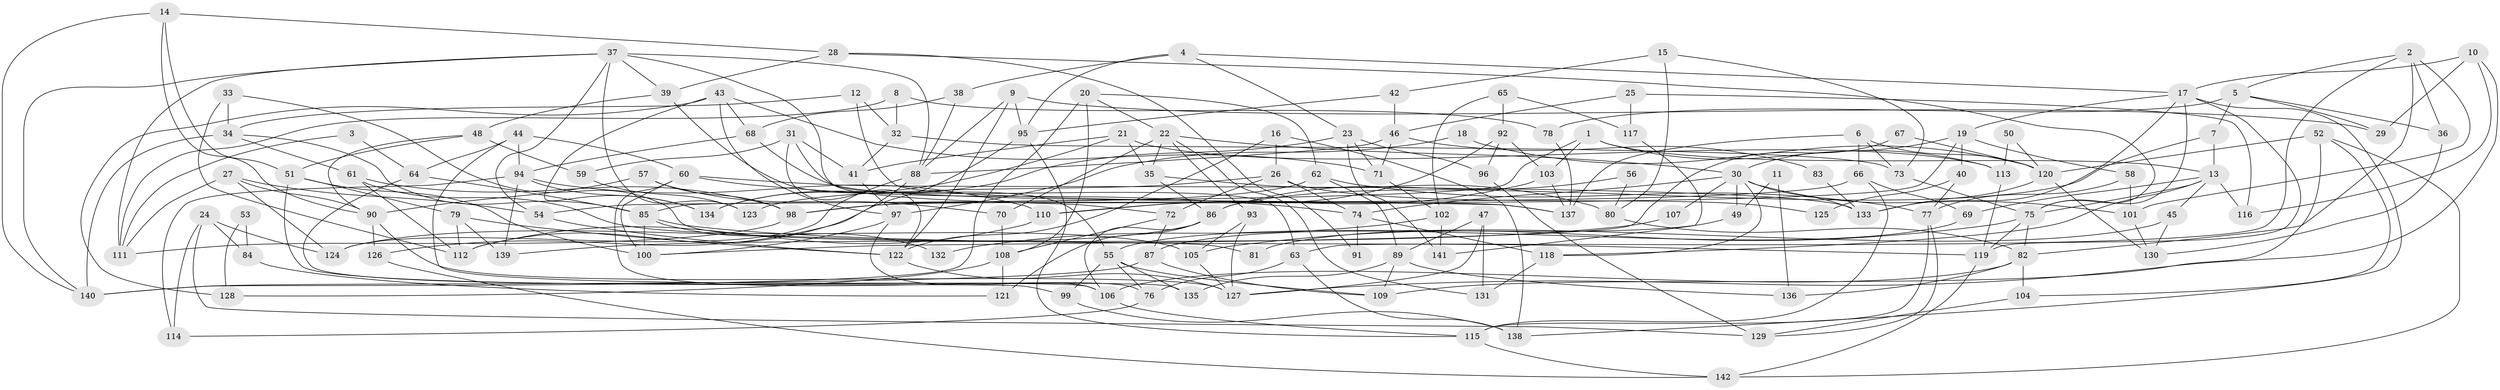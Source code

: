 // Generated by graph-tools (version 1.1) at 2025/50/03/09/25 03:50:14]
// undirected, 142 vertices, 284 edges
graph export_dot {
graph [start="1"]
  node [color=gray90,style=filled];
  1;
  2;
  3;
  4;
  5;
  6;
  7;
  8;
  9;
  10;
  11;
  12;
  13;
  14;
  15;
  16;
  17;
  18;
  19;
  20;
  21;
  22;
  23;
  24;
  25;
  26;
  27;
  28;
  29;
  30;
  31;
  32;
  33;
  34;
  35;
  36;
  37;
  38;
  39;
  40;
  41;
  42;
  43;
  44;
  45;
  46;
  47;
  48;
  49;
  50;
  51;
  52;
  53;
  54;
  55;
  56;
  57;
  58;
  59;
  60;
  61;
  62;
  63;
  64;
  65;
  66;
  67;
  68;
  69;
  70;
  71;
  72;
  73;
  74;
  75;
  76;
  77;
  78;
  79;
  80;
  81;
  82;
  83;
  84;
  85;
  86;
  87;
  88;
  89;
  90;
  91;
  92;
  93;
  94;
  95;
  96;
  97;
  98;
  99;
  100;
  101;
  102;
  103;
  104;
  105;
  106;
  107;
  108;
  109;
  110;
  111;
  112;
  113;
  114;
  115;
  116;
  117;
  118;
  119;
  120;
  121;
  122;
  123;
  124;
  125;
  126;
  127;
  128;
  129;
  130;
  131;
  132;
  133;
  134;
  135;
  136;
  137;
  138;
  139;
  140;
  141;
  142;
  1 -- 54;
  1 -- 103;
  1 -- 13;
  1 -- 113;
  2 -- 5;
  2 -- 36;
  2 -- 63;
  2 -- 82;
  2 -- 101;
  3 -- 111;
  3 -- 64;
  4 -- 17;
  4 -- 38;
  4 -- 23;
  4 -- 95;
  5 -- 78;
  5 -- 7;
  5 -- 29;
  5 -- 36;
  6 -- 66;
  6 -- 137;
  6 -- 73;
  6 -- 120;
  7 -- 13;
  7 -- 86;
  8 -- 32;
  8 -- 111;
  8 -- 78;
  9 -- 29;
  9 -- 122;
  9 -- 88;
  9 -- 95;
  10 -- 127;
  10 -- 17;
  10 -- 29;
  10 -- 116;
  11 -- 136;
  11 -- 49;
  12 -- 32;
  12 -- 34;
  12 -- 137;
  13 -- 118;
  13 -- 45;
  13 -- 69;
  13 -- 75;
  13 -- 116;
  14 -- 140;
  14 -- 51;
  14 -- 28;
  14 -- 90;
  15 -- 73;
  15 -- 80;
  15 -- 42;
  16 -- 138;
  16 -- 122;
  16 -- 26;
  17 -- 75;
  17 -- 19;
  17 -- 119;
  17 -- 133;
  17 -- 138;
  18 -- 120;
  18 -- 97;
  19 -- 85;
  19 -- 30;
  19 -- 40;
  19 -- 58;
  20 -- 62;
  20 -- 108;
  20 -- 22;
  20 -- 140;
  21 -- 113;
  21 -- 35;
  21 -- 41;
  21 -- 134;
  22 -- 30;
  22 -- 35;
  22 -- 70;
  22 -- 93;
  22 -- 131;
  23 -- 134;
  23 -- 71;
  23 -- 96;
  23 -- 141;
  24 -- 129;
  24 -- 124;
  24 -- 84;
  24 -- 114;
  25 -- 46;
  25 -- 116;
  25 -- 117;
  26 -- 123;
  26 -- 72;
  26 -- 74;
  26 -- 125;
  27 -- 54;
  27 -- 90;
  27 -- 111;
  27 -- 124;
  28 -- 75;
  28 -- 39;
  28 -- 91;
  30 -- 74;
  30 -- 133;
  30 -- 49;
  30 -- 101;
  30 -- 107;
  30 -- 118;
  31 -- 122;
  31 -- 41;
  31 -- 59;
  31 -- 63;
  32 -- 41;
  32 -- 73;
  33 -- 34;
  33 -- 112;
  33 -- 81;
  34 -- 140;
  34 -- 61;
  34 -- 85;
  35 -- 86;
  35 -- 80;
  36 -- 130;
  37 -- 88;
  37 -- 140;
  37 -- 39;
  37 -- 54;
  37 -- 72;
  37 -- 111;
  37 -- 123;
  38 -- 88;
  38 -- 68;
  39 -- 48;
  39 -- 55;
  40 -- 77;
  40 -- 125;
  41 -- 97;
  42 -- 95;
  42 -- 46;
  43 -- 134;
  43 -- 97;
  43 -- 68;
  43 -- 71;
  43 -- 128;
  44 -- 60;
  44 -- 64;
  44 -- 94;
  44 -- 135;
  45 -- 130;
  45 -- 81;
  46 -- 71;
  46 -- 83;
  46 -- 88;
  47 -- 127;
  47 -- 89;
  47 -- 131;
  48 -- 90;
  48 -- 51;
  48 -- 59;
  49 -- 55;
  50 -- 120;
  50 -- 113;
  51 -- 99;
  51 -- 79;
  51 -- 100;
  52 -- 120;
  52 -- 142;
  52 -- 104;
  52 -- 109;
  53 -- 84;
  53 -- 128;
  54 -- 122;
  55 -- 135;
  55 -- 76;
  55 -- 99;
  55 -- 109;
  56 -- 86;
  56 -- 80;
  57 -- 90;
  57 -- 98;
  57 -- 70;
  58 -- 101;
  58 -- 77;
  59 -- 123;
  60 -- 74;
  60 -- 76;
  60 -- 100;
  60 -- 133;
  61 -- 112;
  61 -- 105;
  61 -- 98;
  62 -- 77;
  62 -- 98;
  62 -- 89;
  63 -- 76;
  63 -- 138;
  64 -- 85;
  64 -- 106;
  65 -- 102;
  65 -- 92;
  65 -- 117;
  66 -- 69;
  66 -- 98;
  66 -- 115;
  67 -- 120;
  67 -- 100;
  68 -- 94;
  68 -- 137;
  69 -- 87;
  70 -- 108;
  71 -- 102;
  72 -- 87;
  72 -- 108;
  73 -- 75;
  74 -- 118;
  74 -- 91;
  75 -- 119;
  75 -- 82;
  75 -- 105;
  76 -- 114;
  77 -- 115;
  77 -- 129;
  78 -- 137;
  79 -- 112;
  79 -- 122;
  79 -- 139;
  80 -- 82;
  82 -- 104;
  82 -- 106;
  82 -- 136;
  83 -- 133;
  84 -- 121;
  85 -- 100;
  85 -- 119;
  85 -- 132;
  86 -- 106;
  86 -- 124;
  86 -- 121;
  87 -- 109;
  87 -- 140;
  88 -- 112;
  88 -- 124;
  89 -- 109;
  89 -- 135;
  89 -- 136;
  90 -- 126;
  90 -- 127;
  92 -- 96;
  92 -- 110;
  92 -- 103;
  93 -- 105;
  93 -- 127;
  94 -- 114;
  94 -- 110;
  94 -- 134;
  94 -- 139;
  95 -- 115;
  95 -- 126;
  96 -- 129;
  97 -- 106;
  97 -- 100;
  98 -- 111;
  99 -- 138;
  101 -- 130;
  102 -- 141;
  102 -- 132;
  103 -- 137;
  103 -- 110;
  104 -- 129;
  105 -- 127;
  106 -- 115;
  107 -- 139;
  108 -- 121;
  108 -- 128;
  110 -- 112;
  113 -- 119;
  115 -- 142;
  117 -- 141;
  118 -- 131;
  119 -- 142;
  120 -- 133;
  120 -- 130;
  122 -- 127;
  126 -- 142;
}
